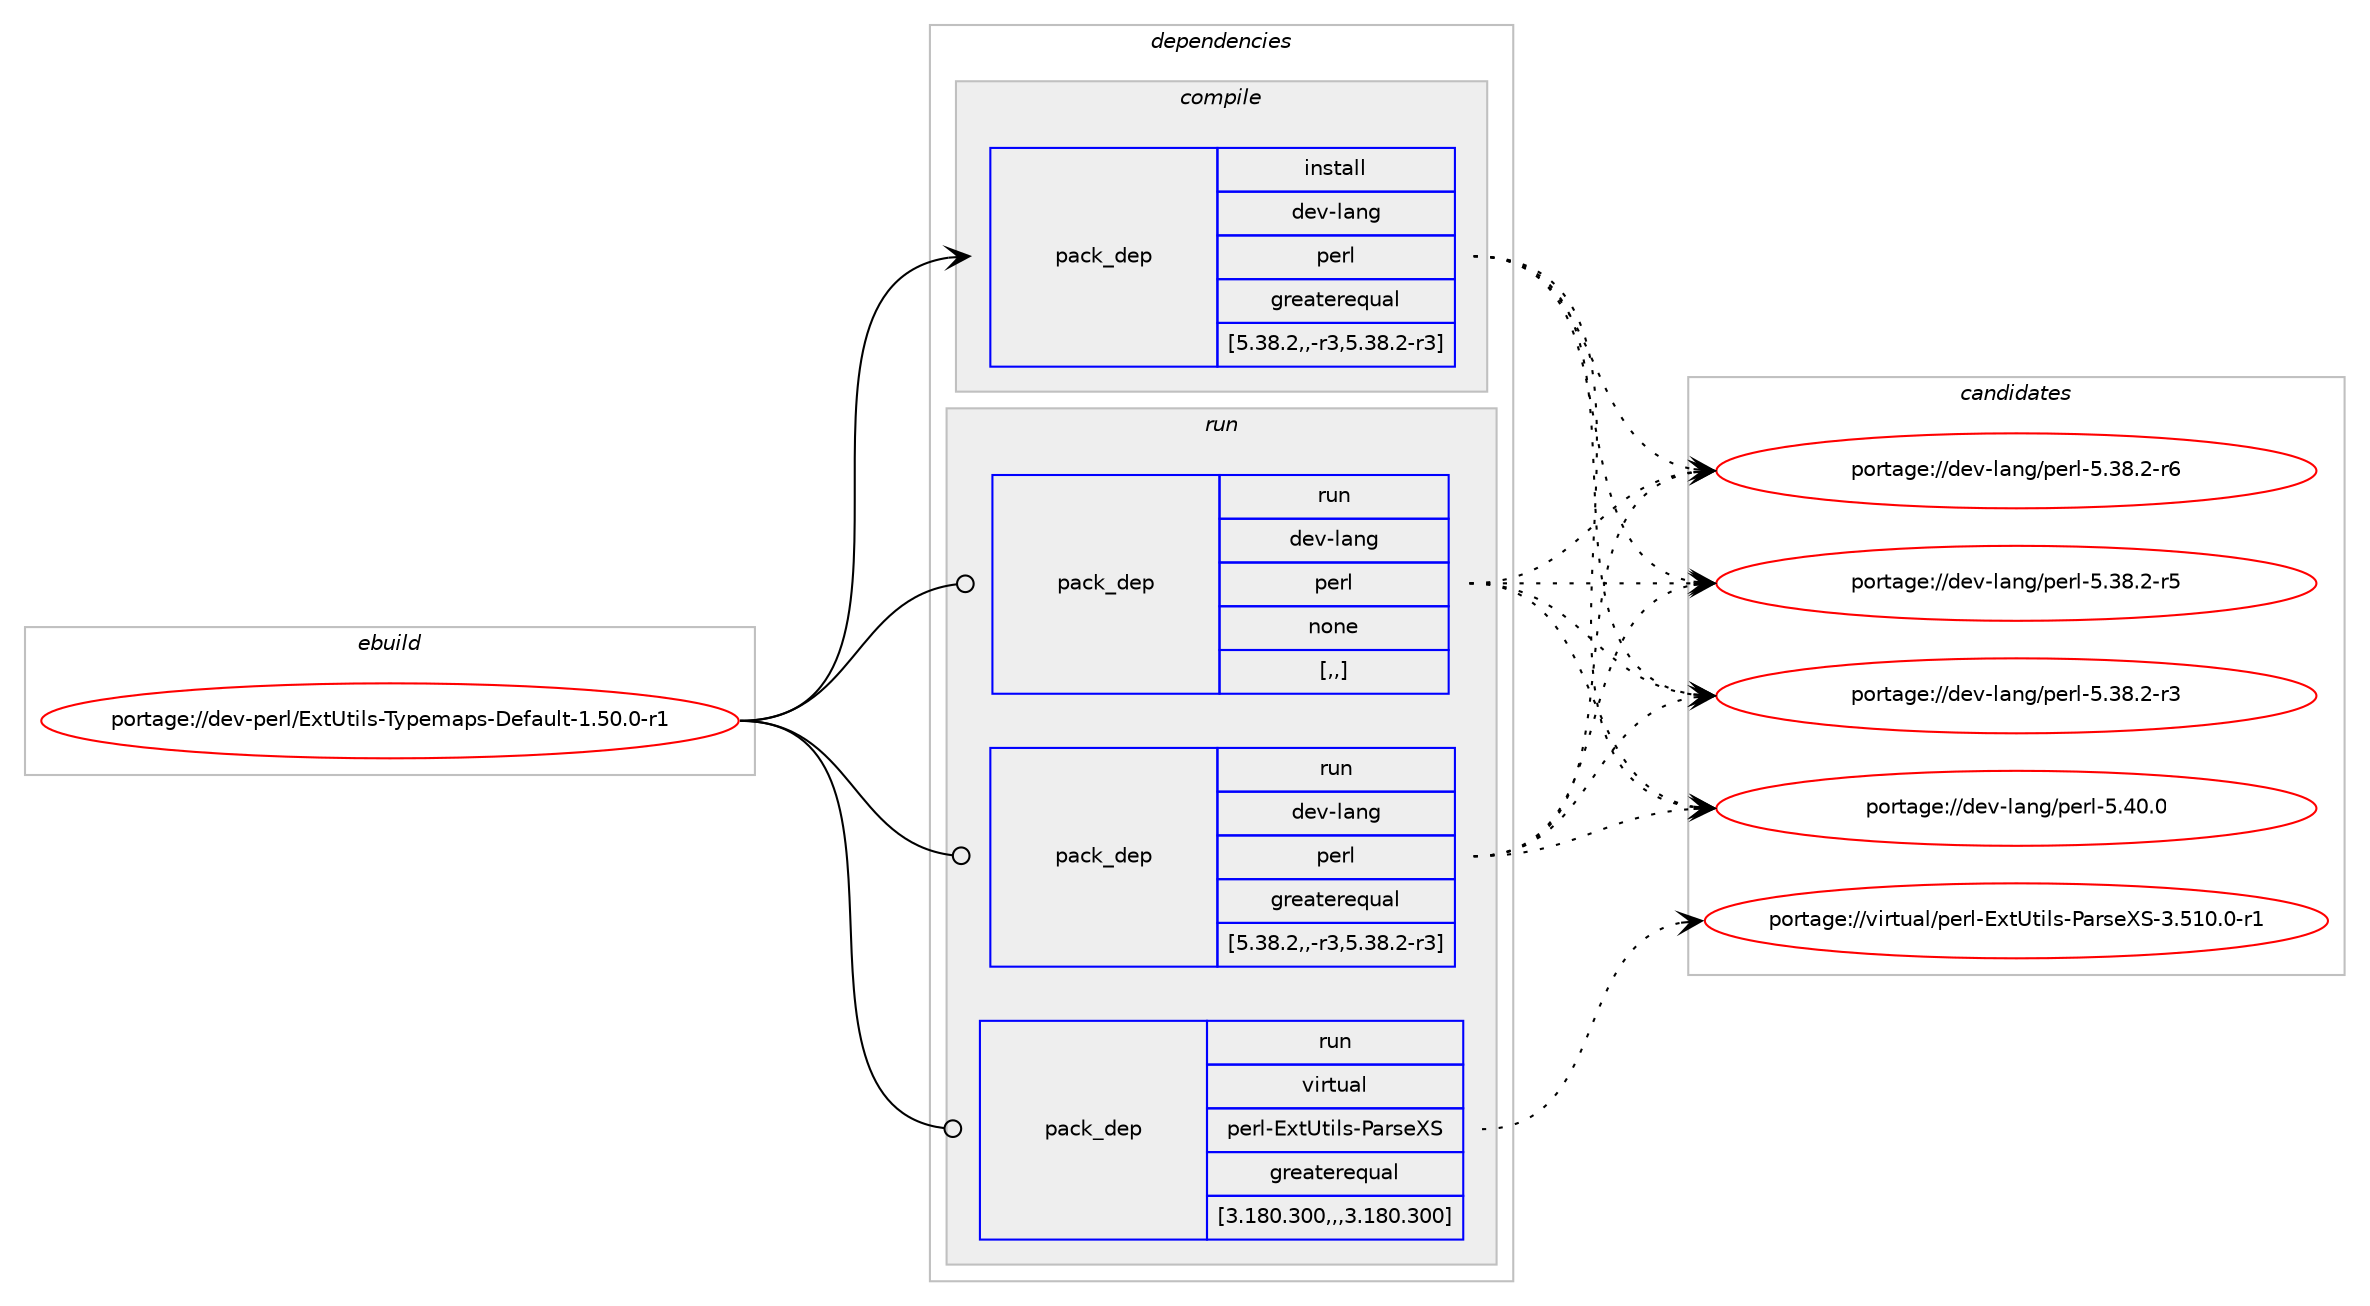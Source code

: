digraph prolog {

# *************
# Graph options
# *************

newrank=true;
concentrate=true;
compound=true;
graph [rankdir=LR,fontname=Helvetica,fontsize=10,ranksep=1.5];#, ranksep=2.5, nodesep=0.2];
edge  [arrowhead=vee];
node  [fontname=Helvetica,fontsize=10];

# **********
# The ebuild
# **********

subgraph cluster_leftcol {
color=gray;
label=<<i>ebuild</i>>;
id [label="portage://dev-perl/ExtUtils-Typemaps-Default-1.50.0-r1", color=red, width=4, href="../dev-perl/ExtUtils-Typemaps-Default-1.50.0-r1.svg"];
}

# ****************
# The dependencies
# ****************

subgraph cluster_midcol {
color=gray;
label=<<i>dependencies</i>>;
subgraph cluster_compile {
fillcolor="#eeeeee";
style=filled;
label=<<i>compile</i>>;
subgraph pack99251 {
dependency130344 [label=<<TABLE BORDER="0" CELLBORDER="1" CELLSPACING="0" CELLPADDING="4" WIDTH="220"><TR><TD ROWSPAN="6" CELLPADDING="30">pack_dep</TD></TR><TR><TD WIDTH="110">install</TD></TR><TR><TD>dev-lang</TD></TR><TR><TD>perl</TD></TR><TR><TD>greaterequal</TD></TR><TR><TD>[5.38.2,,-r3,5.38.2-r3]</TD></TR></TABLE>>, shape=none, color=blue];
}
id:e -> dependency130344:w [weight=20,style="solid",arrowhead="vee"];
}
subgraph cluster_compileandrun {
fillcolor="#eeeeee";
style=filled;
label=<<i>compile and run</i>>;
}
subgraph cluster_run {
fillcolor="#eeeeee";
style=filled;
label=<<i>run</i>>;
subgraph pack99252 {
dependency130345 [label=<<TABLE BORDER="0" CELLBORDER="1" CELLSPACING="0" CELLPADDING="4" WIDTH="220"><TR><TD ROWSPAN="6" CELLPADDING="30">pack_dep</TD></TR><TR><TD WIDTH="110">run</TD></TR><TR><TD>dev-lang</TD></TR><TR><TD>perl</TD></TR><TR><TD>greaterequal</TD></TR><TR><TD>[5.38.2,,-r3,5.38.2-r3]</TD></TR></TABLE>>, shape=none, color=blue];
}
id:e -> dependency130345:w [weight=20,style="solid",arrowhead="odot"];
subgraph pack99253 {
dependency130346 [label=<<TABLE BORDER="0" CELLBORDER="1" CELLSPACING="0" CELLPADDING="4" WIDTH="220"><TR><TD ROWSPAN="6" CELLPADDING="30">pack_dep</TD></TR><TR><TD WIDTH="110">run</TD></TR><TR><TD>dev-lang</TD></TR><TR><TD>perl</TD></TR><TR><TD>none</TD></TR><TR><TD>[,,]</TD></TR></TABLE>>, shape=none, color=blue];
}
id:e -> dependency130346:w [weight=20,style="solid",arrowhead="odot"];
subgraph pack99254 {
dependency130347 [label=<<TABLE BORDER="0" CELLBORDER="1" CELLSPACING="0" CELLPADDING="4" WIDTH="220"><TR><TD ROWSPAN="6" CELLPADDING="30">pack_dep</TD></TR><TR><TD WIDTH="110">run</TD></TR><TR><TD>virtual</TD></TR><TR><TD>perl-ExtUtils-ParseXS</TD></TR><TR><TD>greaterequal</TD></TR><TR><TD>[3.180.300,,,3.180.300]</TD></TR></TABLE>>, shape=none, color=blue];
}
id:e -> dependency130347:w [weight=20,style="solid",arrowhead="odot"];
}
}

# **************
# The candidates
# **************

subgraph cluster_choices {
rank=same;
color=gray;
label=<<i>candidates</i>>;

subgraph choice99251 {
color=black;
nodesep=1;
choice10010111845108971101034711210111410845534652484648 [label="portage://dev-lang/perl-5.40.0", color=red, width=4,href="../dev-lang/perl-5.40.0.svg"];
choice100101118451089711010347112101114108455346515646504511454 [label="portage://dev-lang/perl-5.38.2-r6", color=red, width=4,href="../dev-lang/perl-5.38.2-r6.svg"];
choice100101118451089711010347112101114108455346515646504511453 [label="portage://dev-lang/perl-5.38.2-r5", color=red, width=4,href="../dev-lang/perl-5.38.2-r5.svg"];
choice100101118451089711010347112101114108455346515646504511451 [label="portage://dev-lang/perl-5.38.2-r3", color=red, width=4,href="../dev-lang/perl-5.38.2-r3.svg"];
dependency130344:e -> choice10010111845108971101034711210111410845534652484648:w [style=dotted,weight="100"];
dependency130344:e -> choice100101118451089711010347112101114108455346515646504511454:w [style=dotted,weight="100"];
dependency130344:e -> choice100101118451089711010347112101114108455346515646504511453:w [style=dotted,weight="100"];
dependency130344:e -> choice100101118451089711010347112101114108455346515646504511451:w [style=dotted,weight="100"];
}
subgraph choice99252 {
color=black;
nodesep=1;
choice10010111845108971101034711210111410845534652484648 [label="portage://dev-lang/perl-5.40.0", color=red, width=4,href="../dev-lang/perl-5.40.0.svg"];
choice100101118451089711010347112101114108455346515646504511454 [label="portage://dev-lang/perl-5.38.2-r6", color=red, width=4,href="../dev-lang/perl-5.38.2-r6.svg"];
choice100101118451089711010347112101114108455346515646504511453 [label="portage://dev-lang/perl-5.38.2-r5", color=red, width=4,href="../dev-lang/perl-5.38.2-r5.svg"];
choice100101118451089711010347112101114108455346515646504511451 [label="portage://dev-lang/perl-5.38.2-r3", color=red, width=4,href="../dev-lang/perl-5.38.2-r3.svg"];
dependency130345:e -> choice10010111845108971101034711210111410845534652484648:w [style=dotted,weight="100"];
dependency130345:e -> choice100101118451089711010347112101114108455346515646504511454:w [style=dotted,weight="100"];
dependency130345:e -> choice100101118451089711010347112101114108455346515646504511453:w [style=dotted,weight="100"];
dependency130345:e -> choice100101118451089711010347112101114108455346515646504511451:w [style=dotted,weight="100"];
}
subgraph choice99253 {
color=black;
nodesep=1;
choice10010111845108971101034711210111410845534652484648 [label="portage://dev-lang/perl-5.40.0", color=red, width=4,href="../dev-lang/perl-5.40.0.svg"];
choice100101118451089711010347112101114108455346515646504511454 [label="portage://dev-lang/perl-5.38.2-r6", color=red, width=4,href="../dev-lang/perl-5.38.2-r6.svg"];
choice100101118451089711010347112101114108455346515646504511453 [label="portage://dev-lang/perl-5.38.2-r5", color=red, width=4,href="../dev-lang/perl-5.38.2-r5.svg"];
choice100101118451089711010347112101114108455346515646504511451 [label="portage://dev-lang/perl-5.38.2-r3", color=red, width=4,href="../dev-lang/perl-5.38.2-r3.svg"];
dependency130346:e -> choice10010111845108971101034711210111410845534652484648:w [style=dotted,weight="100"];
dependency130346:e -> choice100101118451089711010347112101114108455346515646504511454:w [style=dotted,weight="100"];
dependency130346:e -> choice100101118451089711010347112101114108455346515646504511453:w [style=dotted,weight="100"];
dependency130346:e -> choice100101118451089711010347112101114108455346515646504511451:w [style=dotted,weight="100"];
}
subgraph choice99254 {
color=black;
nodesep=1;
choice1181051141161179710847112101114108456912011685116105108115458097114115101888345514653494846484511449 [label="portage://virtual/perl-ExtUtils-ParseXS-3.510.0-r1", color=red, width=4,href="../virtual/perl-ExtUtils-ParseXS-3.510.0-r1.svg"];
dependency130347:e -> choice1181051141161179710847112101114108456912011685116105108115458097114115101888345514653494846484511449:w [style=dotted,weight="100"];
}
}

}
